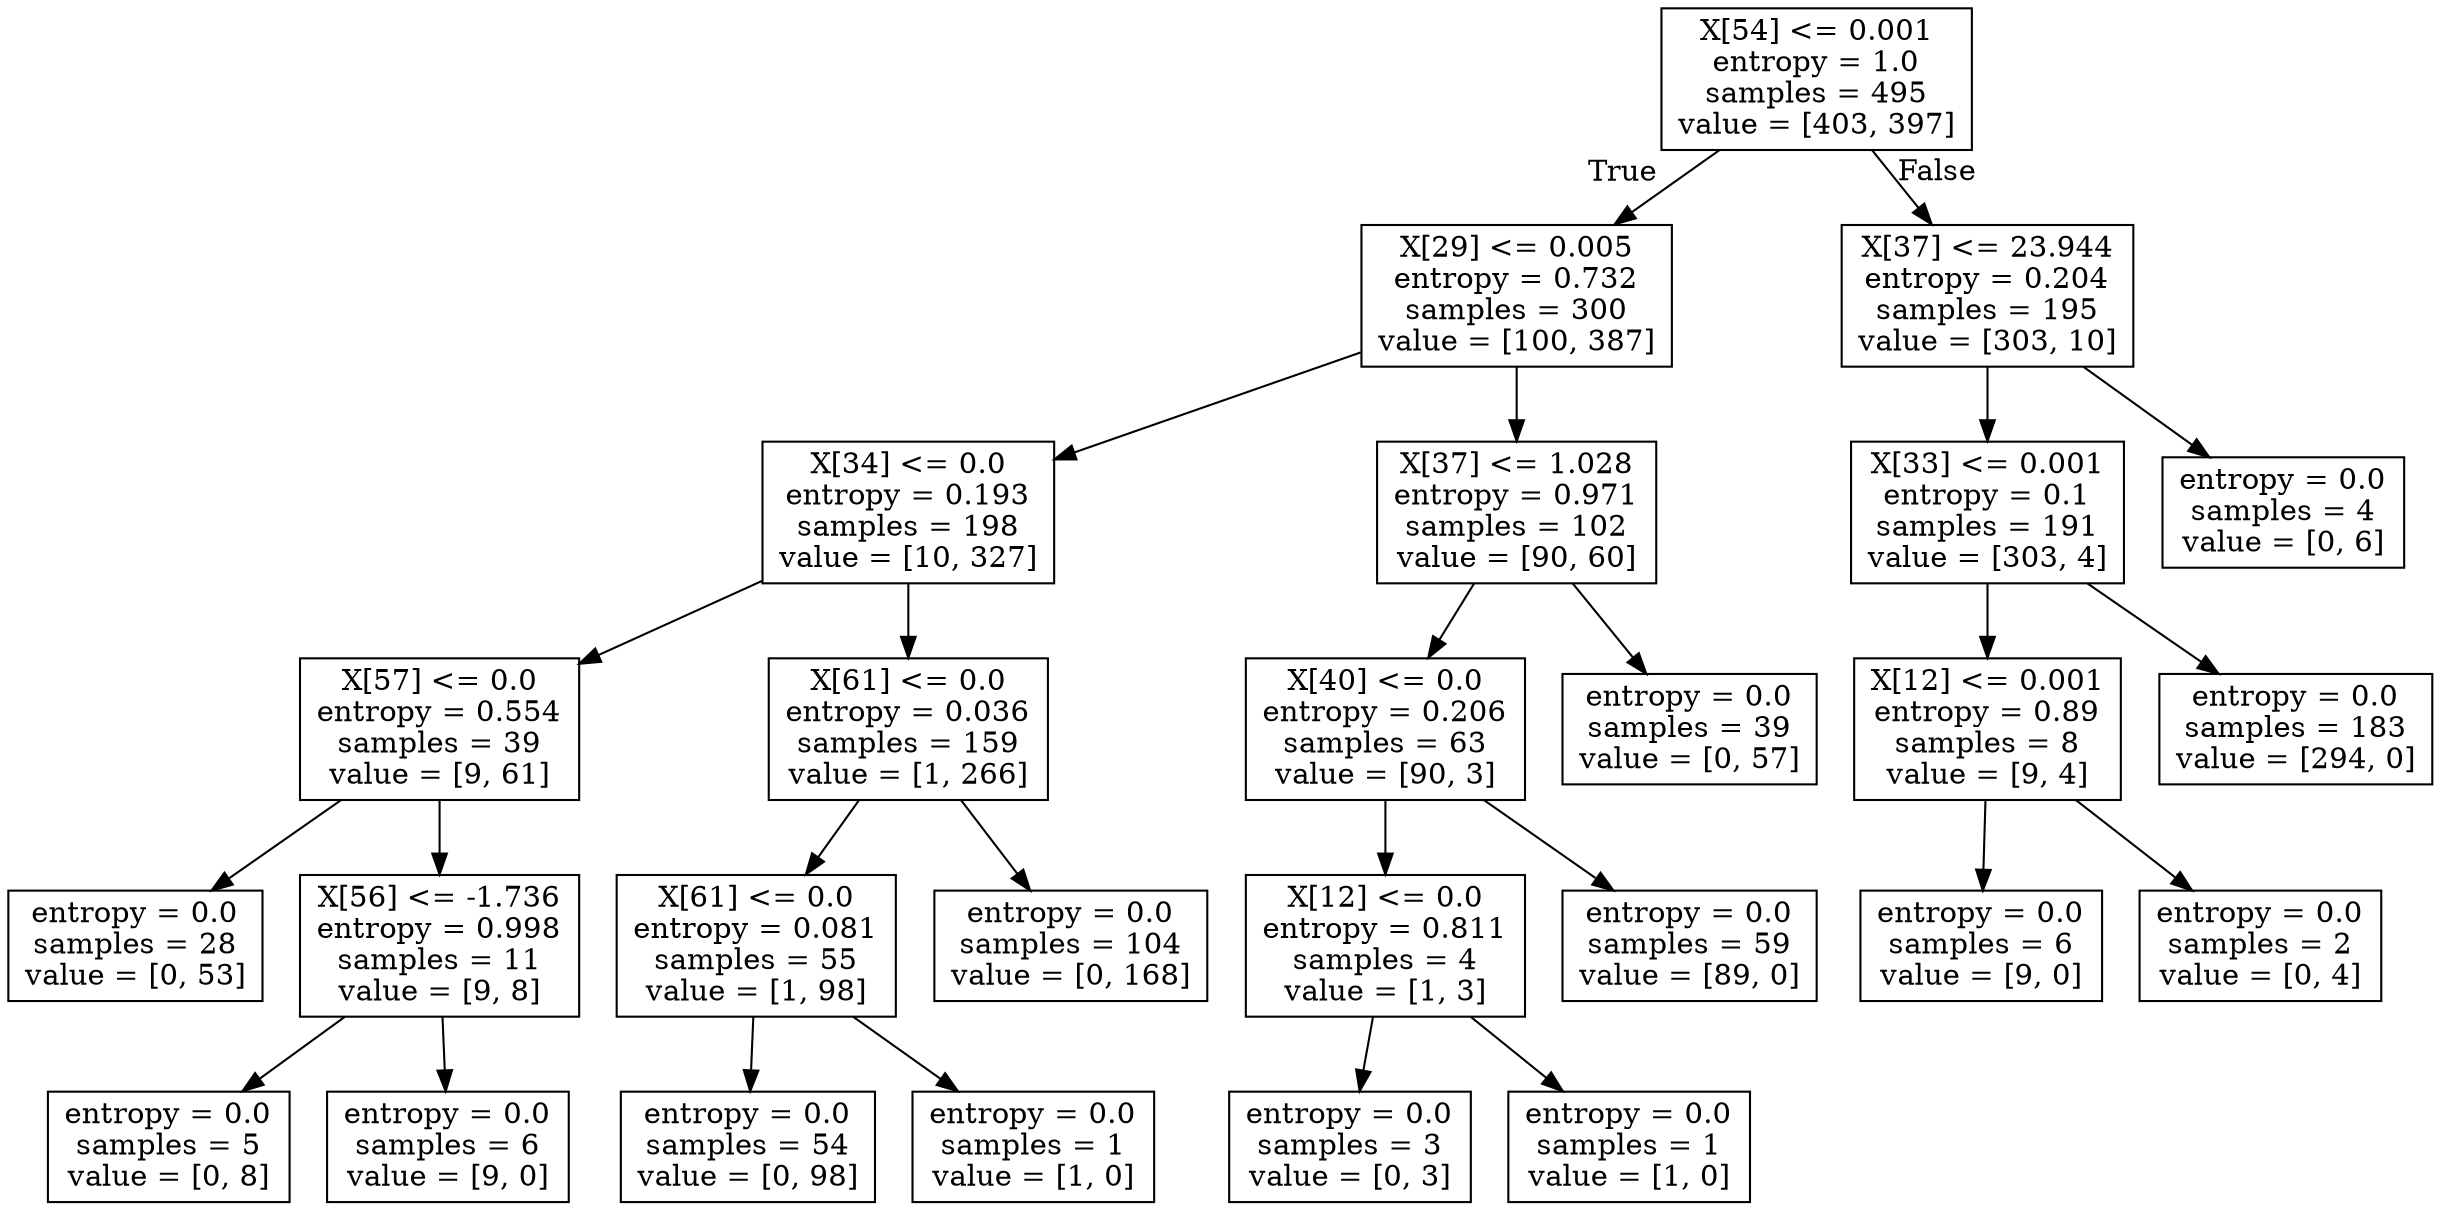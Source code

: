 digraph Tree {
node [shape=box] ;
0 [label="X[54] <= 0.001\nentropy = 1.0\nsamples = 495\nvalue = [403, 397]"] ;
1 [label="X[29] <= 0.005\nentropy = 0.732\nsamples = 300\nvalue = [100, 387]"] ;
0 -> 1 [labeldistance=2.5, labelangle=45, headlabel="True"] ;
2 [label="X[34] <= 0.0\nentropy = 0.193\nsamples = 198\nvalue = [10, 327]"] ;
1 -> 2 ;
3 [label="X[57] <= 0.0\nentropy = 0.554\nsamples = 39\nvalue = [9, 61]"] ;
2 -> 3 ;
4 [label="entropy = 0.0\nsamples = 28\nvalue = [0, 53]"] ;
3 -> 4 ;
5 [label="X[56] <= -1.736\nentropy = 0.998\nsamples = 11\nvalue = [9, 8]"] ;
3 -> 5 ;
6 [label="entropy = 0.0\nsamples = 5\nvalue = [0, 8]"] ;
5 -> 6 ;
7 [label="entropy = 0.0\nsamples = 6\nvalue = [9, 0]"] ;
5 -> 7 ;
8 [label="X[61] <= 0.0\nentropy = 0.036\nsamples = 159\nvalue = [1, 266]"] ;
2 -> 8 ;
9 [label="X[61] <= 0.0\nentropy = 0.081\nsamples = 55\nvalue = [1, 98]"] ;
8 -> 9 ;
10 [label="entropy = 0.0\nsamples = 54\nvalue = [0, 98]"] ;
9 -> 10 ;
11 [label="entropy = 0.0\nsamples = 1\nvalue = [1, 0]"] ;
9 -> 11 ;
12 [label="entropy = 0.0\nsamples = 104\nvalue = [0, 168]"] ;
8 -> 12 ;
13 [label="X[37] <= 1.028\nentropy = 0.971\nsamples = 102\nvalue = [90, 60]"] ;
1 -> 13 ;
14 [label="X[40] <= 0.0\nentropy = 0.206\nsamples = 63\nvalue = [90, 3]"] ;
13 -> 14 ;
15 [label="X[12] <= 0.0\nentropy = 0.811\nsamples = 4\nvalue = [1, 3]"] ;
14 -> 15 ;
16 [label="entropy = 0.0\nsamples = 3\nvalue = [0, 3]"] ;
15 -> 16 ;
17 [label="entropy = 0.0\nsamples = 1\nvalue = [1, 0]"] ;
15 -> 17 ;
18 [label="entropy = 0.0\nsamples = 59\nvalue = [89, 0]"] ;
14 -> 18 ;
19 [label="entropy = 0.0\nsamples = 39\nvalue = [0, 57]"] ;
13 -> 19 ;
20 [label="X[37] <= 23.944\nentropy = 0.204\nsamples = 195\nvalue = [303, 10]"] ;
0 -> 20 [labeldistance=2.5, labelangle=-45, headlabel="False"] ;
21 [label="X[33] <= 0.001\nentropy = 0.1\nsamples = 191\nvalue = [303, 4]"] ;
20 -> 21 ;
22 [label="X[12] <= 0.001\nentropy = 0.89\nsamples = 8\nvalue = [9, 4]"] ;
21 -> 22 ;
23 [label="entropy = 0.0\nsamples = 6\nvalue = [9, 0]"] ;
22 -> 23 ;
24 [label="entropy = 0.0\nsamples = 2\nvalue = [0, 4]"] ;
22 -> 24 ;
25 [label="entropy = 0.0\nsamples = 183\nvalue = [294, 0]"] ;
21 -> 25 ;
26 [label="entropy = 0.0\nsamples = 4\nvalue = [0, 6]"] ;
20 -> 26 ;
}